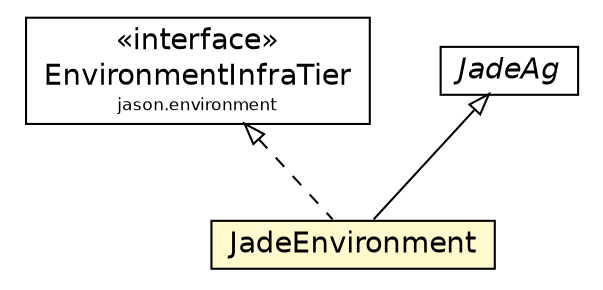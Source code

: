 #!/usr/local/bin/dot
#
# Class diagram 
# Generated by UMLGraph version 5.1 (http://www.umlgraph.org/)
#

digraph G {
	edge [fontname="Helvetica",fontsize=10,labelfontname="Helvetica",labelfontsize=10];
	node [fontname="Helvetica",fontsize=10,shape=plaintext];
	nodesep=0.25;
	ranksep=0.5;
	// jason.environment.EnvironmentInfraTier
	c39658 [label=<<table title="jason.environment.EnvironmentInfraTier" border="0" cellborder="1" cellspacing="0" cellpadding="2" port="p" href="../../environment/EnvironmentInfraTier.html">
		<tr><td><table border="0" cellspacing="0" cellpadding="1">
<tr><td align="center" balign="center"> &#171;interface&#187; </td></tr>
<tr><td align="center" balign="center"> EnvironmentInfraTier </td></tr>
<tr><td align="center" balign="center"><font point-size="8.0"> jason.environment </font></td></tr>
		</table></td></tr>
		</table>>, fontname="Helvetica", fontcolor="black", fontsize=14.0];
	// jason.infra.jade.JadeEnvironment
	c39701 [label=<<table title="jason.infra.jade.JadeEnvironment" border="0" cellborder="1" cellspacing="0" cellpadding="2" port="p" bgcolor="lemonChiffon" href="./JadeEnvironment.html">
		<tr><td><table border="0" cellspacing="0" cellpadding="1">
<tr><td align="center" balign="center"> JadeEnvironment </td></tr>
		</table></td></tr>
		</table>>, fontname="Helvetica", fontcolor="black", fontsize=14.0];
	// jason.infra.jade.JadeAg
	c39703 [label=<<table title="jason.infra.jade.JadeAg" border="0" cellborder="1" cellspacing="0" cellpadding="2" port="p" href="./JadeAg.html">
		<tr><td><table border="0" cellspacing="0" cellpadding="1">
<tr><td align="center" balign="center"><font face="Helvetica-Oblique"> JadeAg </font></td></tr>
		</table></td></tr>
		</table>>, fontname="Helvetica", fontcolor="black", fontsize=14.0];
	//jason.infra.jade.JadeEnvironment extends jason.infra.jade.JadeAg
	c39703:p -> c39701:p [dir=back,arrowtail=empty];
	//jason.infra.jade.JadeEnvironment implements jason.environment.EnvironmentInfraTier
	c39658:p -> c39701:p [dir=back,arrowtail=empty,style=dashed];
}


